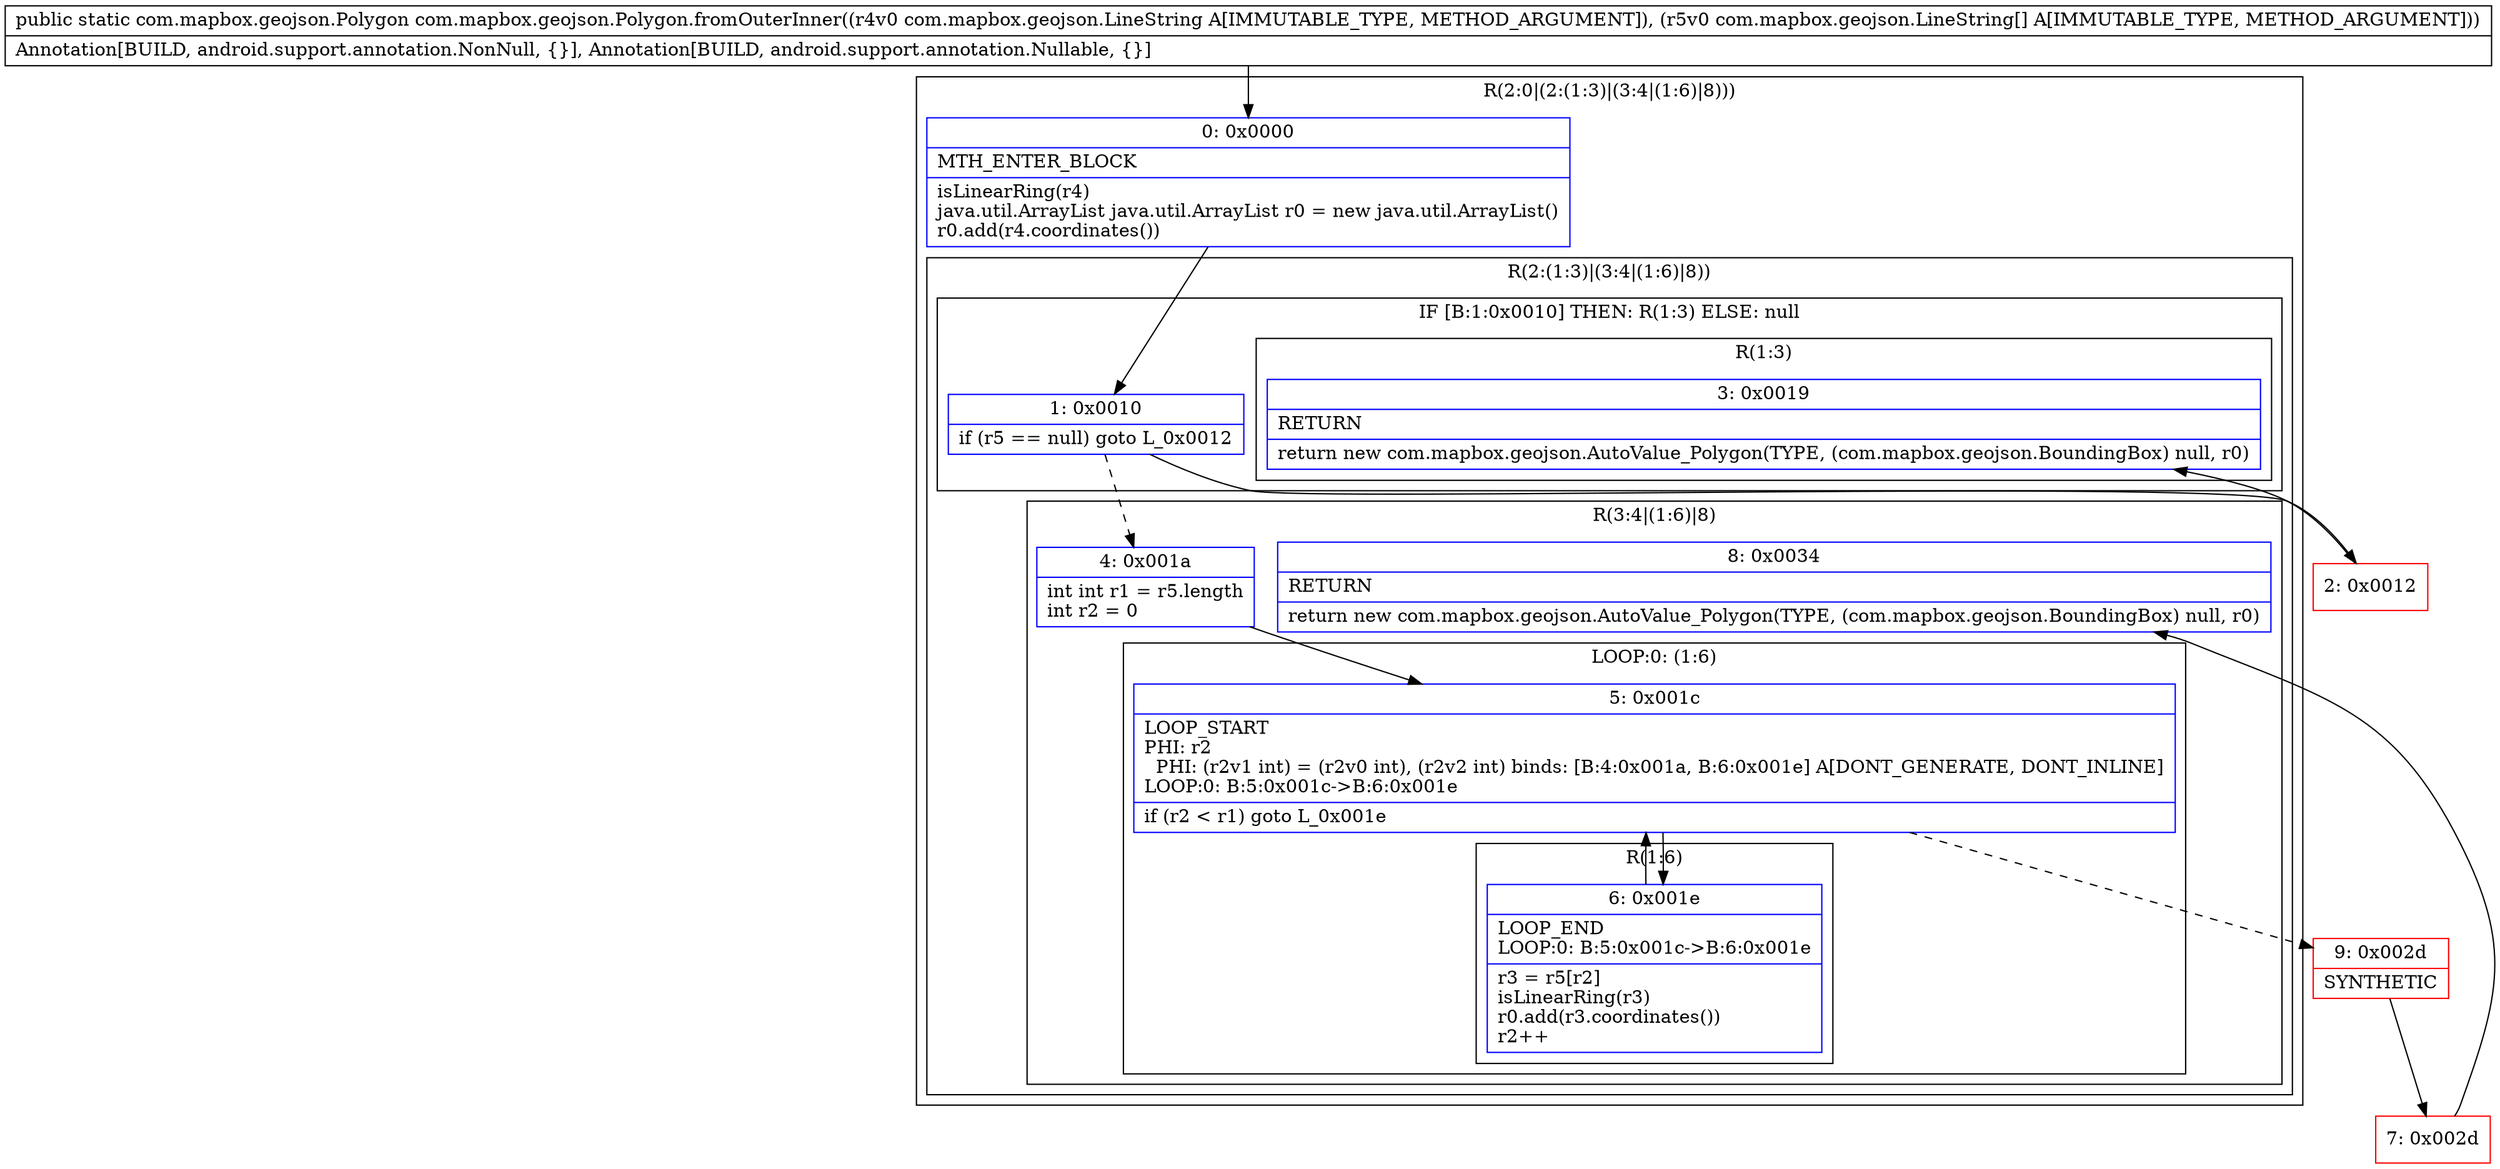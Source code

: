 digraph "CFG forcom.mapbox.geojson.Polygon.fromOuterInner(Lcom\/mapbox\/geojson\/LineString;[Lcom\/mapbox\/geojson\/LineString;)Lcom\/mapbox\/geojson\/Polygon;" {
subgraph cluster_Region_897450753 {
label = "R(2:0|(2:(1:3)|(3:4|(1:6)|8)))";
node [shape=record,color=blue];
Node_0 [shape=record,label="{0\:\ 0x0000|MTH_ENTER_BLOCK\l|isLinearRing(r4)\ljava.util.ArrayList java.util.ArrayList r0 = new java.util.ArrayList()\lr0.add(r4.coordinates())\l}"];
subgraph cluster_Region_1134803662 {
label = "R(2:(1:3)|(3:4|(1:6)|8))";
node [shape=record,color=blue];
subgraph cluster_IfRegion_198114835 {
label = "IF [B:1:0x0010] THEN: R(1:3) ELSE: null";
node [shape=record,color=blue];
Node_1 [shape=record,label="{1\:\ 0x0010|if (r5 == null) goto L_0x0012\l}"];
subgraph cluster_Region_880856577 {
label = "R(1:3)";
node [shape=record,color=blue];
Node_3 [shape=record,label="{3\:\ 0x0019|RETURN\l|return new com.mapbox.geojson.AutoValue_Polygon(TYPE, (com.mapbox.geojson.BoundingBox) null, r0)\l}"];
}
}
subgraph cluster_Region_1478451900 {
label = "R(3:4|(1:6)|8)";
node [shape=record,color=blue];
Node_4 [shape=record,label="{4\:\ 0x001a|int int r1 = r5.length\lint r2 = 0\l}"];
subgraph cluster_LoopRegion_566961243 {
label = "LOOP:0: (1:6)";
node [shape=record,color=blue];
Node_5 [shape=record,label="{5\:\ 0x001c|LOOP_START\lPHI: r2 \l  PHI: (r2v1 int) = (r2v0 int), (r2v2 int) binds: [B:4:0x001a, B:6:0x001e] A[DONT_GENERATE, DONT_INLINE]\lLOOP:0: B:5:0x001c\-\>B:6:0x001e\l|if (r2 \< r1) goto L_0x001e\l}"];
subgraph cluster_Region_822861226 {
label = "R(1:6)";
node [shape=record,color=blue];
Node_6 [shape=record,label="{6\:\ 0x001e|LOOP_END\lLOOP:0: B:5:0x001c\-\>B:6:0x001e\l|r3 = r5[r2]\lisLinearRing(r3)\lr0.add(r3.coordinates())\lr2++\l}"];
}
}
Node_8 [shape=record,label="{8\:\ 0x0034|RETURN\l|return new com.mapbox.geojson.AutoValue_Polygon(TYPE, (com.mapbox.geojson.BoundingBox) null, r0)\l}"];
}
}
}
Node_2 [shape=record,color=red,label="{2\:\ 0x0012}"];
Node_7 [shape=record,color=red,label="{7\:\ 0x002d}"];
Node_9 [shape=record,color=red,label="{9\:\ 0x002d|SYNTHETIC\l}"];
MethodNode[shape=record,label="{public static com.mapbox.geojson.Polygon com.mapbox.geojson.Polygon.fromOuterInner((r4v0 com.mapbox.geojson.LineString A[IMMUTABLE_TYPE, METHOD_ARGUMENT]), (r5v0 com.mapbox.geojson.LineString[] A[IMMUTABLE_TYPE, METHOD_ARGUMENT]))  | Annotation[BUILD, android.support.annotation.NonNull, \{\}], Annotation[BUILD, android.support.annotation.Nullable, \{\}]\l}"];
MethodNode -> Node_0;
Node_0 -> Node_1;
Node_1 -> Node_2;
Node_1 -> Node_4[style=dashed];
Node_4 -> Node_5;
Node_5 -> Node_6;
Node_5 -> Node_9[style=dashed];
Node_6 -> Node_5;
Node_2 -> Node_3;
Node_7 -> Node_8;
Node_9 -> Node_7;
}

